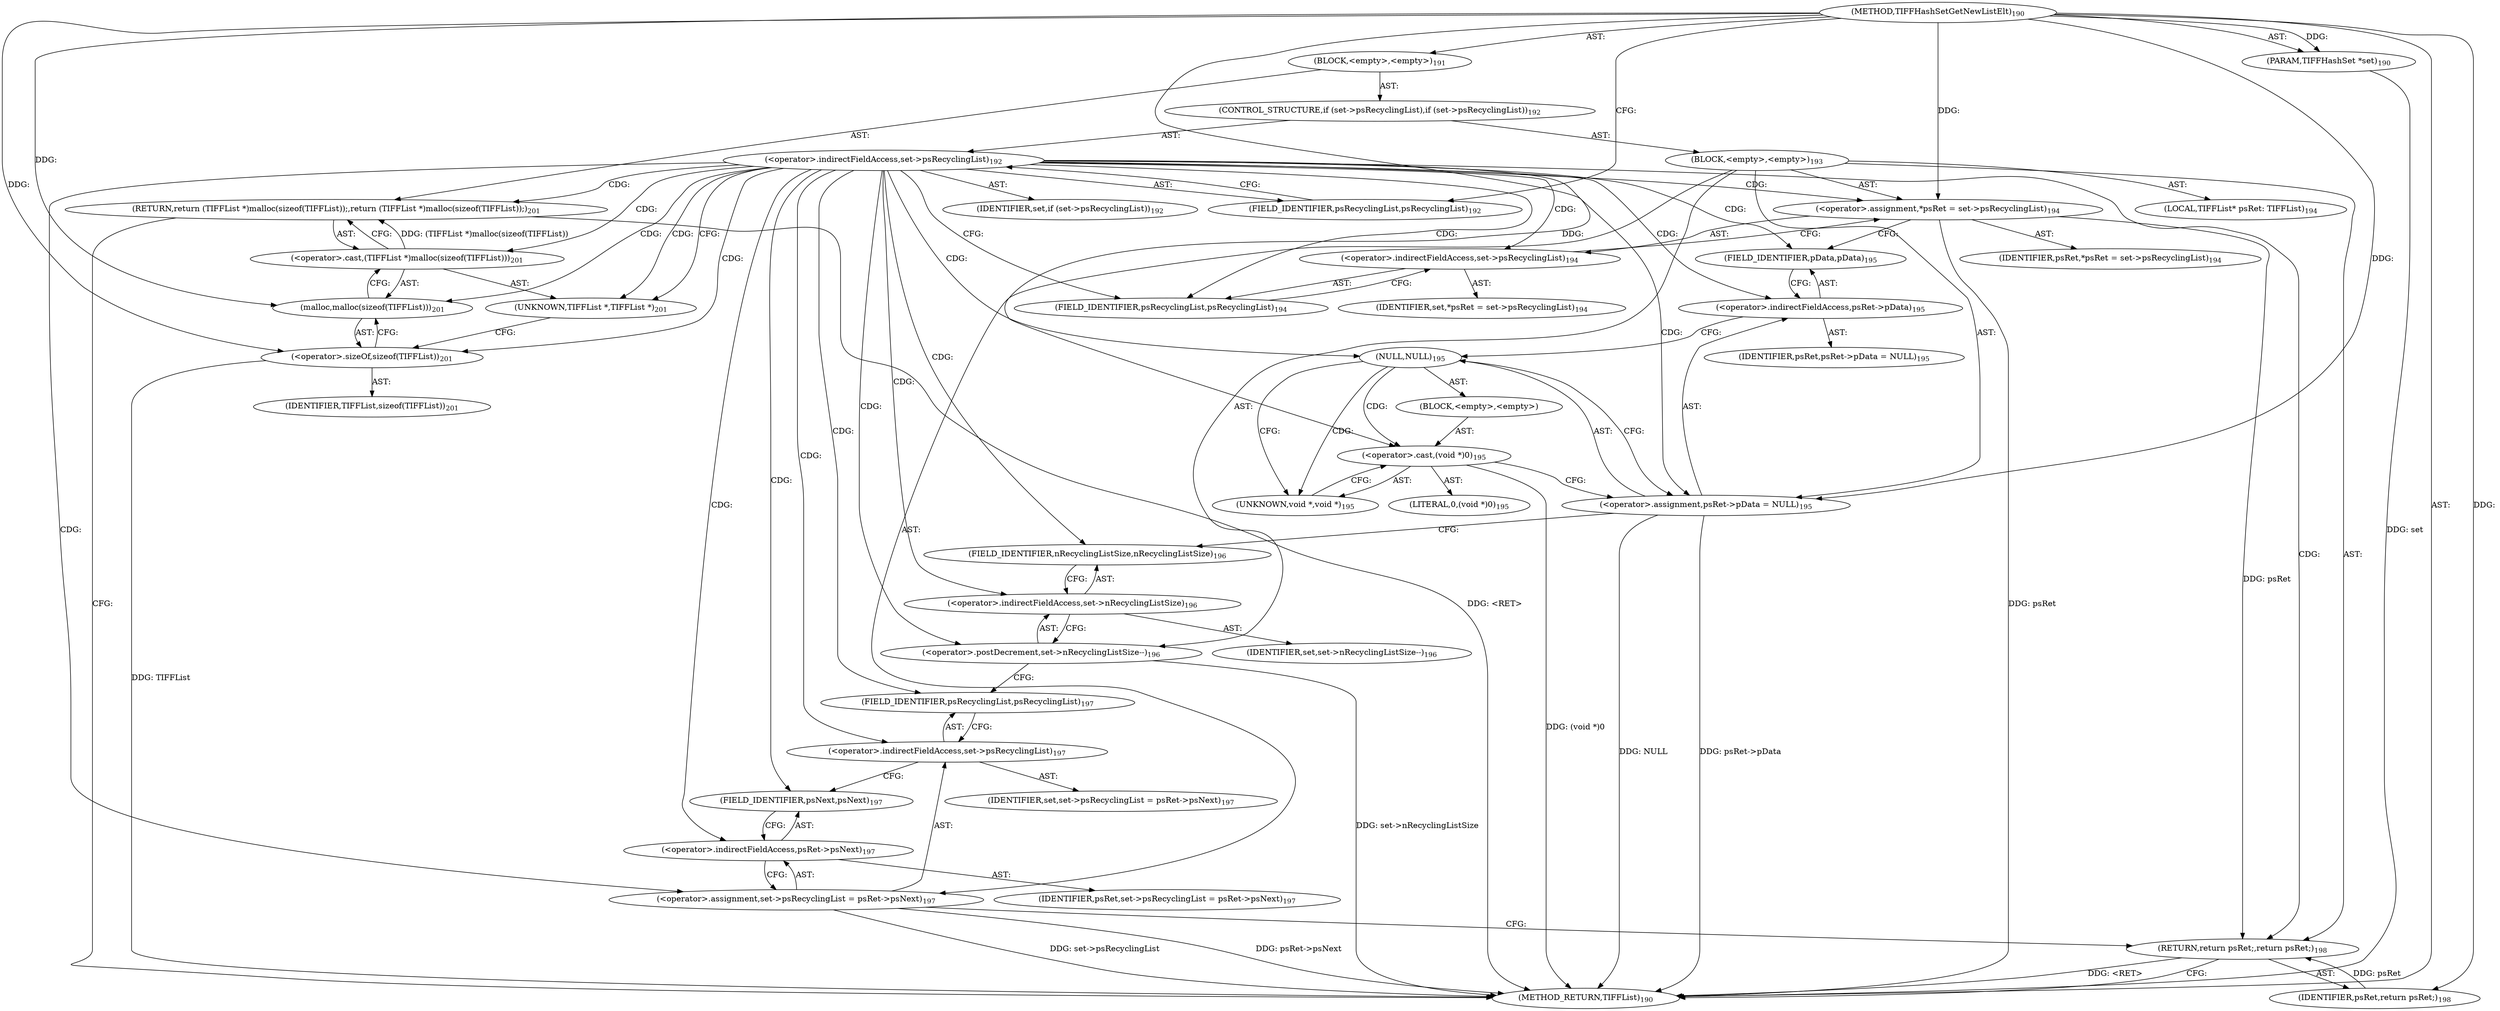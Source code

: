 digraph "TIFFHashSetGetNewListElt" {  
"5077" [label = <(METHOD,TIFFHashSetGetNewListElt)<SUB>190</SUB>> ]
"5078" [label = <(PARAM,TIFFHashSet *set)<SUB>190</SUB>> ]
"5079" [label = <(BLOCK,&lt;empty&gt;,&lt;empty&gt;)<SUB>191</SUB>> ]
"5080" [label = <(CONTROL_STRUCTURE,if (set-&gt;psRecyclingList),if (set-&gt;psRecyclingList))<SUB>192</SUB>> ]
"5081" [label = <(&lt;operator&gt;.indirectFieldAccess,set-&gt;psRecyclingList)<SUB>192</SUB>> ]
"5082" [label = <(IDENTIFIER,set,if (set-&gt;psRecyclingList))<SUB>192</SUB>> ]
"5083" [label = <(FIELD_IDENTIFIER,psRecyclingList,psRecyclingList)<SUB>192</SUB>> ]
"5084" [label = <(BLOCK,&lt;empty&gt;,&lt;empty&gt;)<SUB>193</SUB>> ]
"5085" [label = <(LOCAL,TIFFList* psRet: TIFFList)<SUB>194</SUB>> ]
"5086" [label = <(&lt;operator&gt;.assignment,*psRet = set-&gt;psRecyclingList)<SUB>194</SUB>> ]
"5087" [label = <(IDENTIFIER,psRet,*psRet = set-&gt;psRecyclingList)<SUB>194</SUB>> ]
"5088" [label = <(&lt;operator&gt;.indirectFieldAccess,set-&gt;psRecyclingList)<SUB>194</SUB>> ]
"5089" [label = <(IDENTIFIER,set,*psRet = set-&gt;psRecyclingList)<SUB>194</SUB>> ]
"5090" [label = <(FIELD_IDENTIFIER,psRecyclingList,psRecyclingList)<SUB>194</SUB>> ]
"5091" [label = <(&lt;operator&gt;.assignment,psRet-&gt;pData = NULL)<SUB>195</SUB>> ]
"5092" [label = <(&lt;operator&gt;.indirectFieldAccess,psRet-&gt;pData)<SUB>195</SUB>> ]
"5093" [label = <(IDENTIFIER,psRet,psRet-&gt;pData = NULL)<SUB>195</SUB>> ]
"5094" [label = <(FIELD_IDENTIFIER,pData,pData)<SUB>195</SUB>> ]
"5095" [label = <(NULL,NULL)<SUB>195</SUB>> ]
"5096" [label = <(BLOCK,&lt;empty&gt;,&lt;empty&gt;)> ]
"5097" [label = <(&lt;operator&gt;.cast,(void *)0)<SUB>195</SUB>> ]
"5098" [label = <(UNKNOWN,void *,void *)<SUB>195</SUB>> ]
"5099" [label = <(LITERAL,0,(void *)0)<SUB>195</SUB>> ]
"5100" [label = <(&lt;operator&gt;.postDecrement,set-&gt;nRecyclingListSize--)<SUB>196</SUB>> ]
"5101" [label = <(&lt;operator&gt;.indirectFieldAccess,set-&gt;nRecyclingListSize)<SUB>196</SUB>> ]
"5102" [label = <(IDENTIFIER,set,set-&gt;nRecyclingListSize--)<SUB>196</SUB>> ]
"5103" [label = <(FIELD_IDENTIFIER,nRecyclingListSize,nRecyclingListSize)<SUB>196</SUB>> ]
"5104" [label = <(&lt;operator&gt;.assignment,set-&gt;psRecyclingList = psRet-&gt;psNext)<SUB>197</SUB>> ]
"5105" [label = <(&lt;operator&gt;.indirectFieldAccess,set-&gt;psRecyclingList)<SUB>197</SUB>> ]
"5106" [label = <(IDENTIFIER,set,set-&gt;psRecyclingList = psRet-&gt;psNext)<SUB>197</SUB>> ]
"5107" [label = <(FIELD_IDENTIFIER,psRecyclingList,psRecyclingList)<SUB>197</SUB>> ]
"5108" [label = <(&lt;operator&gt;.indirectFieldAccess,psRet-&gt;psNext)<SUB>197</SUB>> ]
"5109" [label = <(IDENTIFIER,psRet,set-&gt;psRecyclingList = psRet-&gt;psNext)<SUB>197</SUB>> ]
"5110" [label = <(FIELD_IDENTIFIER,psNext,psNext)<SUB>197</SUB>> ]
"5111" [label = <(RETURN,return psRet;,return psRet;)<SUB>198</SUB>> ]
"5112" [label = <(IDENTIFIER,psRet,return psRet;)<SUB>198</SUB>> ]
"5113" [label = <(RETURN,return (TIFFList *)malloc(sizeof(TIFFList));,return (TIFFList *)malloc(sizeof(TIFFList));)<SUB>201</SUB>> ]
"5114" [label = <(&lt;operator&gt;.cast,(TIFFList *)malloc(sizeof(TIFFList)))<SUB>201</SUB>> ]
"5115" [label = <(UNKNOWN,TIFFList *,TIFFList *)<SUB>201</SUB>> ]
"5116" [label = <(malloc,malloc(sizeof(TIFFList)))<SUB>201</SUB>> ]
"5117" [label = <(&lt;operator&gt;.sizeOf,sizeof(TIFFList))<SUB>201</SUB>> ]
"5118" [label = <(IDENTIFIER,TIFFList,sizeof(TIFFList))<SUB>201</SUB>> ]
"5119" [label = <(METHOD_RETURN,TIFFList)<SUB>190</SUB>> ]
  "5077" -> "5078"  [ label = "AST: "] 
  "5077" -> "5079"  [ label = "AST: "] 
  "5077" -> "5119"  [ label = "AST: "] 
  "5079" -> "5080"  [ label = "AST: "] 
  "5079" -> "5113"  [ label = "AST: "] 
  "5080" -> "5081"  [ label = "AST: "] 
  "5080" -> "5084"  [ label = "AST: "] 
  "5081" -> "5082"  [ label = "AST: "] 
  "5081" -> "5083"  [ label = "AST: "] 
  "5084" -> "5085"  [ label = "AST: "] 
  "5084" -> "5086"  [ label = "AST: "] 
  "5084" -> "5091"  [ label = "AST: "] 
  "5084" -> "5100"  [ label = "AST: "] 
  "5084" -> "5104"  [ label = "AST: "] 
  "5084" -> "5111"  [ label = "AST: "] 
  "5086" -> "5087"  [ label = "AST: "] 
  "5086" -> "5088"  [ label = "AST: "] 
  "5088" -> "5089"  [ label = "AST: "] 
  "5088" -> "5090"  [ label = "AST: "] 
  "5091" -> "5092"  [ label = "AST: "] 
  "5091" -> "5095"  [ label = "AST: "] 
  "5092" -> "5093"  [ label = "AST: "] 
  "5092" -> "5094"  [ label = "AST: "] 
  "5095" -> "5096"  [ label = "AST: "] 
  "5096" -> "5097"  [ label = "AST: "] 
  "5097" -> "5098"  [ label = "AST: "] 
  "5097" -> "5099"  [ label = "AST: "] 
  "5100" -> "5101"  [ label = "AST: "] 
  "5101" -> "5102"  [ label = "AST: "] 
  "5101" -> "5103"  [ label = "AST: "] 
  "5104" -> "5105"  [ label = "AST: "] 
  "5104" -> "5108"  [ label = "AST: "] 
  "5105" -> "5106"  [ label = "AST: "] 
  "5105" -> "5107"  [ label = "AST: "] 
  "5108" -> "5109"  [ label = "AST: "] 
  "5108" -> "5110"  [ label = "AST: "] 
  "5111" -> "5112"  [ label = "AST: "] 
  "5113" -> "5114"  [ label = "AST: "] 
  "5114" -> "5115"  [ label = "AST: "] 
  "5114" -> "5116"  [ label = "AST: "] 
  "5116" -> "5117"  [ label = "AST: "] 
  "5117" -> "5118"  [ label = "AST: "] 
  "5113" -> "5119"  [ label = "CFG: "] 
  "5081" -> "5115"  [ label = "CFG: "] 
  "5081" -> "5090"  [ label = "CFG: "] 
  "5114" -> "5113"  [ label = "CFG: "] 
  "5083" -> "5081"  [ label = "CFG: "] 
  "5086" -> "5094"  [ label = "CFG: "] 
  "5091" -> "5103"  [ label = "CFG: "] 
  "5100" -> "5107"  [ label = "CFG: "] 
  "5104" -> "5111"  [ label = "CFG: "] 
  "5111" -> "5119"  [ label = "CFG: "] 
  "5115" -> "5117"  [ label = "CFG: "] 
  "5116" -> "5114"  [ label = "CFG: "] 
  "5088" -> "5086"  [ label = "CFG: "] 
  "5092" -> "5095"  [ label = "CFG: "] 
  "5095" -> "5098"  [ label = "CFG: "] 
  "5095" -> "5091"  [ label = "CFG: "] 
  "5101" -> "5100"  [ label = "CFG: "] 
  "5105" -> "5110"  [ label = "CFG: "] 
  "5108" -> "5104"  [ label = "CFG: "] 
  "5117" -> "5116"  [ label = "CFG: "] 
  "5090" -> "5088"  [ label = "CFG: "] 
  "5094" -> "5092"  [ label = "CFG: "] 
  "5103" -> "5101"  [ label = "CFG: "] 
  "5107" -> "5105"  [ label = "CFG: "] 
  "5110" -> "5108"  [ label = "CFG: "] 
  "5097" -> "5091"  [ label = "CFG: "] 
  "5098" -> "5097"  [ label = "CFG: "] 
  "5077" -> "5083"  [ label = "CFG: "] 
  "5113" -> "5119"  [ label = "DDG: &lt;RET&gt;"] 
  "5111" -> "5119"  [ label = "DDG: &lt;RET&gt;"] 
  "5078" -> "5119"  [ label = "DDG: set"] 
  "5086" -> "5119"  [ label = "DDG: psRet"] 
  "5091" -> "5119"  [ label = "DDG: psRet-&gt;pData"] 
  "5091" -> "5119"  [ label = "DDG: NULL"] 
  "5097" -> "5119"  [ label = "DDG: (void *)0"] 
  "5100" -> "5119"  [ label = "DDG: set-&gt;nRecyclingListSize"] 
  "5104" -> "5119"  [ label = "DDG: set-&gt;psRecyclingList"] 
  "5104" -> "5119"  [ label = "DDG: psRet-&gt;psNext"] 
  "5117" -> "5119"  [ label = "DDG: TIFFList"] 
  "5077" -> "5078"  [ label = "DDG: "] 
  "5114" -> "5113"  [ label = "DDG: (TIFFList *)malloc(sizeof(TIFFList))"] 
  "5077" -> "5091"  [ label = "DDG: "] 
  "5112" -> "5111"  [ label = "DDG: psRet"] 
  "5086" -> "5111"  [ label = "DDG: psRet"] 
  "5077" -> "5086"  [ label = "DDG: "] 
  "5077" -> "5112"  [ label = "DDG: "] 
  "5077" -> "5116"  [ label = "DDG: "] 
  "5077" -> "5117"  [ label = "DDG: "] 
  "5077" -> "5097"  [ label = "DDG: "] 
  "5081" -> "5086"  [ label = "CDG: "] 
  "5081" -> "5091"  [ label = "CDG: "] 
  "5081" -> "5117"  [ label = "CDG: "] 
  "5081" -> "5095"  [ label = "CDG: "] 
  "5081" -> "5103"  [ label = "CDG: "] 
  "5081" -> "5101"  [ label = "CDG: "] 
  "5081" -> "5108"  [ label = "CDG: "] 
  "5081" -> "5104"  [ label = "CDG: "] 
  "5081" -> "5088"  [ label = "CDG: "] 
  "5081" -> "5107"  [ label = "CDG: "] 
  "5081" -> "5105"  [ label = "CDG: "] 
  "5081" -> "5116"  [ label = "CDG: "] 
  "5081" -> "5092"  [ label = "CDG: "] 
  "5081" -> "5090"  [ label = "CDG: "] 
  "5081" -> "5111"  [ label = "CDG: "] 
  "5081" -> "5110"  [ label = "CDG: "] 
  "5081" -> "5114"  [ label = "CDG: "] 
  "5081" -> "5115"  [ label = "CDG: "] 
  "5081" -> "5094"  [ label = "CDG: "] 
  "5081" -> "5113"  [ label = "CDG: "] 
  "5081" -> "5100"  [ label = "CDG: "] 
  "5095" -> "5098"  [ label = "CDG: "] 
  "5095" -> "5097"  [ label = "CDG: "] 
}
